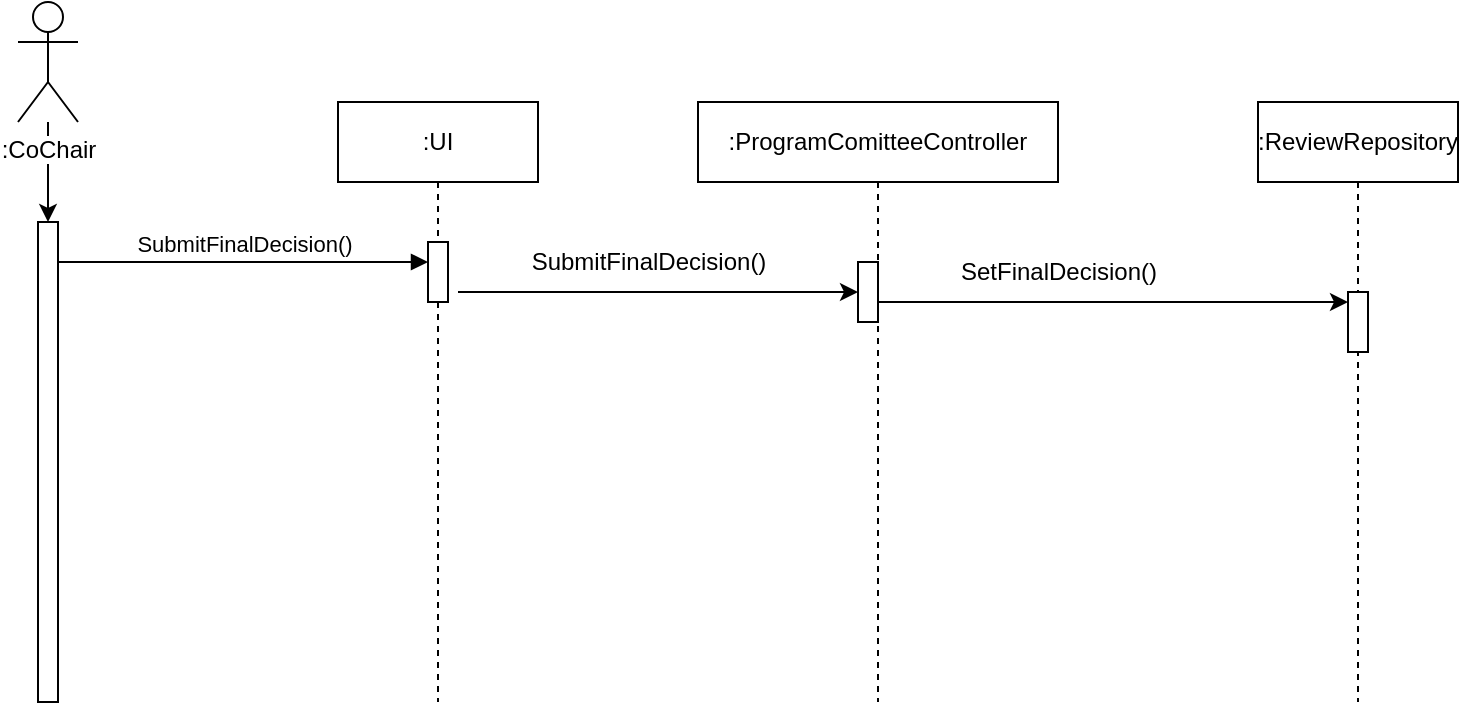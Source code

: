 <mxfile type="device" version="13.0.6" pages="2"><diagram id="13e1069c-82ec-6db2-03f1-153e76fe0fe0" name="Page-1"><mxGraphModel grid="1" dx="979" dy="555" gridSize="10" guides="1" tooltips="1" connect="1" arrows="1" fold="1" page="1" pageScale="1" pageWidth="1100" pageHeight="850" background="#ffffff" math="0" shadow="0"><root><mxCell id="0"/><mxCell id="1" parent="0"/><mxCell id="4-Ad3c2G3fqyFcL7BWo_-31" value=":ReviewRepository&lt;br&gt;" parent="1" style="shape=umlLifeline;perimeter=lifelinePerimeter;whiteSpace=wrap;html=1;container=1;collapsible=0;recursiveResize=0;outlineConnect=0;" vertex="1"><mxGeometry as="geometry" x="710" y="70" width="100" height="300"/></mxCell><mxCell id="4-Ad3c2G3fqyFcL7BWo_-27" value="" parent="4-Ad3c2G3fqyFcL7BWo_-31" style="html=1;points=[];perimeter=orthogonalPerimeter;" vertex="1"><mxGeometry as="geometry" x="45" y="95" width="10" height="30"/></mxCell><mxCell id="4-Ad3c2G3fqyFcL7BWo_-30" value=":UI" parent="1" style="shape=umlLifeline;perimeter=lifelinePerimeter;whiteSpace=wrap;html=1;container=1;collapsible=0;recursiveResize=0;outlineConnect=0;" vertex="1"><mxGeometry as="geometry" x="250" y="70" width="100" height="300"/></mxCell><mxCell id="4-Ad3c2G3fqyFcL7BWo_-6" value="" parent="4-Ad3c2G3fqyFcL7BWo_-30" style="html=1;points=[];perimeter=orthogonalPerimeter;" vertex="1"><mxGeometry as="geometry" x="45" y="70" width="10" height="30"/></mxCell><mxCell id="4-Ad3c2G3fqyFcL7BWo_-29" value="&lt;span style=&quot;white-space: nowrap&quot;&gt;:ProgramComitteeController&lt;br&gt;&lt;/span&gt;" parent="1" style="shape=umlLifeline;perimeter=lifelinePerimeter;whiteSpace=wrap;html=1;container=1;collapsible=0;recursiveResize=0;outlineConnect=0;" vertex="1"><mxGeometry as="geometry" x="430" y="70" width="180" height="300"/></mxCell><mxCell id="hBLFFy6n72AlgdVrlSla-1" value="" parent="1" style="edgeStyle=orthogonalEdgeStyle;rounded=0;orthogonalLoop=1;jettySize=auto;html=1;" edge="1" target="4-Ad3c2G3fqyFcL7BWo_-5" source="4-Ad3c2G3fqyFcL7BWo_-1"><mxGeometry as="geometry" relative="1"/></mxCell><mxCell id="4-Ad3c2G3fqyFcL7BWo_-1" value=":CoChair" parent="1" style="shape=umlActor;verticalLabelPosition=bottom;labelBackgroundColor=#ffffff;verticalAlign=top;html=1;" vertex="1"><mxGeometry as="geometry" x="90" y="20" width="30" height="60"/></mxCell><mxCell id="4-Ad3c2G3fqyFcL7BWo_-5" value="" parent="1" style="html=1;points=[];perimeter=orthogonalPerimeter;" vertex="1"><mxGeometry as="geometry" x="100" y="130" width="10" height="240"/></mxCell><mxCell id="4-Ad3c2G3fqyFcL7BWo_-9" value="" parent="1" style="edgeStyle=orthogonalEdgeStyle;rounded=0;orthogonalLoop=1;jettySize=auto;html=1;" edge="1" target="4-Ad3c2G3fqyFcL7BWo_-8"><mxGeometry as="geometry" relative="1"><Array as="points"><mxPoint x="360" y="165"/><mxPoint x="360" y="165"/></Array><mxPoint as="sourcePoint" x="310" y="165"/></mxGeometry></mxCell><mxCell id="4-Ad3c2G3fqyFcL7BWo_-28" value="" parent="1" style="edgeStyle=orthogonalEdgeStyle;rounded=0;orthogonalLoop=1;jettySize=auto;html=1;" edge="1" target="4-Ad3c2G3fqyFcL7BWo_-27" source="4-Ad3c2G3fqyFcL7BWo_-8"><mxGeometry as="geometry" relative="1"><Array as="points"><mxPoint x="560" y="170"/><mxPoint x="560" y="170"/></Array></mxGeometry></mxCell><mxCell id="4-Ad3c2G3fqyFcL7BWo_-8" value="" parent="1" style="html=1;points=[];perimeter=orthogonalPerimeter;" vertex="1"><mxGeometry as="geometry" x="510" y="150" width="10" height="30"/></mxCell><mxCell id="4-Ad3c2G3fqyFcL7BWo_-11" value="SubmitFinalDecision()" parent="1" style="text;html=1;align=center;verticalAlign=middle;resizable=0;points=[];autosize=1;" vertex="1"><mxGeometry as="geometry" x="340" y="140" width="130" height="20"/></mxCell><mxCell id="4-Ad3c2G3fqyFcL7BWo_-18" value="SubmitFinalDecision()" parent="1" style="html=1;verticalAlign=bottom;endArrow=block;" edge="1" target="4-Ad3c2G3fqyFcL7BWo_-6"><mxGeometry as="geometry" width="80" relative="1"><mxPoint as="sourcePoint" x="110" y="150"/><mxPoint as="targetPoint" x="190" y="150"/></mxGeometry></mxCell><mxCell id="4-Ad3c2G3fqyFcL7BWo_-32" value="SetFinalDecision()" parent="1" style="text;html=1;align=center;verticalAlign=middle;resizable=0;points=[];autosize=1;" vertex="1"><mxGeometry as="geometry" x="555" y="145" width="110" height="20"/></mxCell></root></mxGraphModel></diagram><diagram id="dg3SweV-XBVIAxaIB0A2" name="Page-2"><mxGraphModel dx="1221" dy="571" grid="1" gridSize="10" guides="1" tooltips="1" connect="1" arrows="1" fold="1" page="1" pageScale="1" pageWidth="1920" pageHeight="1200" math="0" shadow="0"><root><mxCell id="p4oWfd0qXZwp72eAhlnT-0"/><mxCell id="p4oWfd0qXZwp72eAhlnT-1" parent="p4oWfd0qXZwp72eAhlnT-0"/><mxCell id="p4oWfd0qXZwp72eAhlnT-2" value=":ConferenceRepository" style="shape=umlLifeline;perimeter=lifelinePerimeter;whiteSpace=wrap;html=1;container=1;collapsible=0;recursiveResize=0;outlineConnect=0;" vertex="1" parent="p4oWfd0qXZwp72eAhlnT-1"><mxGeometry x="880" y="70" width="130" height="310" as="geometry"/></mxCell><mxCell id="p4oWfd0qXZwp72eAhlnT-3" value="" style="html=1;points=[];perimeter=orthogonalPerimeter;" vertex="1" parent="p4oWfd0qXZwp72eAhlnT-2"><mxGeometry x="60" y="80" width="10" height="30" as="geometry"/></mxCell><mxCell id="p4oWfd0qXZwp72eAhlnT-4" value=":UI" style="shape=umlLifeline;perimeter=lifelinePerimeter;whiteSpace=wrap;html=1;container=1;collapsible=0;recursiveResize=0;outlineConnect=0;" vertex="1" parent="p4oWfd0qXZwp72eAhlnT-1"><mxGeometry x="250" y="70" width="100" height="310" as="geometry"/></mxCell><mxCell id="p4oWfd0qXZwp72eAhlnT-5" value="" style="html=1;points=[];perimeter=orthogonalPerimeter;" vertex="1" parent="p4oWfd0qXZwp72eAhlnT-4"><mxGeometry x="45" y="70" width="10" height="30" as="geometry"/></mxCell><mxCell id="PTqq70tBKUXQ3F6i1KKz-7" value="" style="html=1;points=[];perimeter=orthogonalPerimeter;" vertex="1" parent="p4oWfd0qXZwp72eAhlnT-4"><mxGeometry x="45" y="130" width="10" height="25" as="geometry"/></mxCell><mxCell id="mge1Io1lVk8nVzHV-m7h-14" value="" style="html=1;points=[];perimeter=orthogonalPerimeter;" vertex="1" parent="p4oWfd0qXZwp72eAhlnT-4"><mxGeometry x="45" y="200" width="10" height="30" as="geometry"/></mxCell><mxCell id="p4oWfd0qXZwp72eAhlnT-6" value="&lt;span style=&quot;white-space: nowrap&quot;&gt;:ProgramComitteeController&lt;br&gt;&lt;/span&gt;" style="shape=umlLifeline;perimeter=lifelinePerimeter;whiteSpace=wrap;html=1;container=1;collapsible=0;recursiveResize=0;outlineConnect=0;" vertex="1" parent="p4oWfd0qXZwp72eAhlnT-1"><mxGeometry x="430" y="70" width="222" height="310" as="geometry"/></mxCell><mxCell id="p4oWfd0qXZwp72eAhlnT-12" value="" style="html=1;points=[];perimeter=orthogonalPerimeter;" vertex="1" parent="p4oWfd0qXZwp72eAhlnT-6"><mxGeometry x="106" y="80" width="10" height="30" as="geometry"/></mxCell><mxCell id="mge1Io1lVk8nVzHV-m7h-0" value="" style="html=1;points=[];perimeter=orthogonalPerimeter;" vertex="1" parent="p4oWfd0qXZwp72eAhlnT-6"><mxGeometry x="106" y="140" width="10" height="40" as="geometry"/></mxCell><mxCell id="mge1Io1lVk8nVzHV-m7h-16" value="" style="html=1;points=[];perimeter=orthogonalPerimeter;" vertex="1" parent="p4oWfd0qXZwp72eAhlnT-6"><mxGeometry x="106" y="210" width="10" height="30" as="geometry"/></mxCell><mxCell id="p4oWfd0qXZwp72eAhlnT-7" value="" style="edgeStyle=orthogonalEdgeStyle;rounded=0;orthogonalLoop=1;jettySize=auto;html=1;" edge="1" parent="p4oWfd0qXZwp72eAhlnT-1" source="p4oWfd0qXZwp72eAhlnT-8" target="p4oWfd0qXZwp72eAhlnT-9"><mxGeometry relative="1" as="geometry"/></mxCell><mxCell id="p4oWfd0qXZwp72eAhlnT-8" value=":Co-Chair" style="shape=umlActor;verticalLabelPosition=bottom;labelBackgroundColor=#ffffff;verticalAlign=top;html=1;" vertex="1" parent="p4oWfd0qXZwp72eAhlnT-1"><mxGeometry x="90" y="20" width="30" height="60" as="geometry"/></mxCell><mxCell id="PTqq70tBKUXQ3F6i1KKz-8" value="" style="edgeStyle=orthogonalEdgeStyle;rounded=0;orthogonalLoop=1;jettySize=auto;html=1;" edge="1" parent="p4oWfd0qXZwp72eAhlnT-1" source="p4oWfd0qXZwp72eAhlnT-9" target="PTqq70tBKUXQ3F6i1KKz-7"><mxGeometry relative="1" as="geometry"><Array as="points"><mxPoint x="170" y="208"/><mxPoint x="170" y="208"/></Array></mxGeometry></mxCell><mxCell id="mge1Io1lVk8nVzHV-m7h-15" value="" style="edgeStyle=orthogonalEdgeStyle;rounded=0;orthogonalLoop=1;jettySize=auto;html=1;" edge="1" parent="p4oWfd0qXZwp72eAhlnT-1" source="p4oWfd0qXZwp72eAhlnT-9"><mxGeometry relative="1" as="geometry"><mxPoint x="290" y="280" as="targetPoint"/><Array as="points"><mxPoint x="280" y="280"/><mxPoint x="280" y="280"/></Array></mxGeometry></mxCell><mxCell id="p4oWfd0qXZwp72eAhlnT-9" value="" style="html=1;points=[];perimeter=orthogonalPerimeter;" vertex="1" parent="p4oWfd0qXZwp72eAhlnT-1"><mxGeometry x="100" y="130" width="10" height="240" as="geometry"/></mxCell><mxCell id="p4oWfd0qXZwp72eAhlnT-10" value="" style="edgeStyle=orthogonalEdgeStyle;rounded=0;orthogonalLoop=1;jettySize=auto;html=1;" edge="1" parent="p4oWfd0qXZwp72eAhlnT-1" target="p4oWfd0qXZwp72eAhlnT-12"><mxGeometry relative="1" as="geometry"><Array as="points"><mxPoint x="360" y="165"/><mxPoint x="360" y="165"/></Array><mxPoint x="310" y="165" as="sourcePoint"/></mxGeometry></mxCell><mxCell id="p4oWfd0qXZwp72eAhlnT-11" value="" style="edgeStyle=orthogonalEdgeStyle;rounded=0;orthogonalLoop=1;jettySize=auto;html=1;" edge="1" parent="p4oWfd0qXZwp72eAhlnT-1" source="p4oWfd0qXZwp72eAhlnT-12" target="p4oWfd0qXZwp72eAhlnT-3"><mxGeometry relative="1" as="geometry"><Array as="points"><mxPoint x="560" y="170"/><mxPoint x="560" y="170"/></Array></mxGeometry></mxCell><mxCell id="p4oWfd0qXZwp72eAhlnT-13" value="ChangeDeadline()" style="text;html=1;align=center;verticalAlign=middle;resizable=0;points=[];autosize=1;" vertex="1" parent="p4oWfd0qXZwp72eAhlnT-1"><mxGeometry x="360" y="140" width="110" height="20" as="geometry"/></mxCell><mxCell id="p4oWfd0qXZwp72eAhlnT-14" value="ChangeDeadline()" style="html=1;verticalAlign=bottom;endArrow=block;" edge="1" parent="p4oWfd0qXZwp72eAhlnT-1" target="p4oWfd0qXZwp72eAhlnT-5"><mxGeometry width="80" relative="1" as="geometry"><mxPoint x="110" y="150" as="sourcePoint"/><mxPoint x="190" y="150" as="targetPoint"/></mxGeometry></mxCell><mxCell id="p4oWfd0qXZwp72eAhlnT-15" value="SetConferenceDeadline()" style="text;html=1;align=center;verticalAlign=middle;resizable=0;points=[];autosize=1;" vertex="1" parent="p4oWfd0qXZwp72eAhlnT-1"><mxGeometry x="580" y="150" width="150" height="20" as="geometry"/></mxCell><mxCell id="PTqq70tBKUXQ3F6i1KKz-9" value="AssignPapersToReviewers()" style="text;html=1;align=center;verticalAlign=middle;resizable=0;points=[];autosize=1;" vertex="1" parent="p4oWfd0qXZwp72eAhlnT-1"><mxGeometry x="110" y="180" width="170" height="20" as="geometry"/></mxCell><mxCell id="mge1Io1lVk8nVzHV-m7h-1" value="" style="edgeStyle=orthogonalEdgeStyle;rounded=0;orthogonalLoop=1;jettySize=auto;html=1;" edge="1" parent="p4oWfd0qXZwp72eAhlnT-1" source="PTqq70tBKUXQ3F6i1KKz-7" target="mge1Io1lVk8nVzHV-m7h-0"><mxGeometry relative="1" as="geometry"><Array as="points"><mxPoint x="410" y="223"/><mxPoint x="410" y="223"/></Array></mxGeometry></mxCell><mxCell id="mge1Io1lVk8nVzHV-m7h-2" value="AssignPapersToReviewers()" style="text;html=1;" vertex="1" parent="p4oWfd0qXZwp72eAhlnT-1"><mxGeometry x="340" y="200" width="180" height="30" as="geometry"/></mxCell><mxCell id="mge1Io1lVk8nVzHV-m7h-4" value="" style="edgeStyle=orthogonalEdgeStyle;rounded=0;orthogonalLoop=1;jettySize=auto;html=1;entryX=-0.171;entryY=0.412;entryDx=0;entryDy=0;entryPerimeter=0;" edge="1" parent="p4oWfd0qXZwp72eAhlnT-1" source="mge1Io1lVk8nVzHV-m7h-0" target="mge1Io1lVk8nVzHV-m7h-8"><mxGeometry relative="1" as="geometry"><mxPoint x="910" y="220" as="targetPoint"/><Array as="points"><mxPoint x="820" y="240"/><mxPoint x="820" y="240"/></Array></mxGeometry></mxCell><mxCell id="mge1Io1lVk8nVzHV-m7h-5" value="AssignPapers()" style="text;html=1;align=center;verticalAlign=middle;resizable=0;points=[];autosize=1;" vertex="1" parent="p4oWfd0qXZwp72eAhlnT-1"><mxGeometry x="605" y="215" width="100" height="20" as="geometry"/></mxCell><mxCell id="mge1Io1lVk8nVzHV-m7h-6" value=":ReviewRepository" style="shape=umlLifeline;perimeter=lifelinePerimeter;whiteSpace=wrap;html=1;container=1;collapsible=0;recursiveResize=0;outlineConnect=0;" vertex="1" parent="p4oWfd0qXZwp72eAhlnT-1"><mxGeometry x="1030" y="70" width="130" height="310" as="geometry"/></mxCell><mxCell id="mge1Io1lVk8nVzHV-m7h-8" value="" style="html=1;points=[];perimeter=orthogonalPerimeter;" vertex="1" parent="mge1Io1lVk8nVzHV-m7h-6"><mxGeometry x="60" y="155" width="10" height="35" as="geometry"/></mxCell><mxCell id="mge1Io1lVk8nVzHV-m7h-17" value="" style="edgeStyle=orthogonalEdgeStyle;rounded=0;orthogonalLoop=1;jettySize=auto;html=1;" edge="1" parent="p4oWfd0qXZwp72eAhlnT-1" source="mge1Io1lVk8nVzHV-m7h-14" target="mge1Io1lVk8nVzHV-m7h-16"><mxGeometry relative="1" as="geometry"><Array as="points"><mxPoint x="340" y="290"/><mxPoint x="340" y="290"/></Array></mxGeometry></mxCell><mxCell id="mge1Io1lVk8nVzHV-m7h-18" value="RequestPaperDiscussion()" style="text;html=1;align=center;verticalAlign=middle;resizable=0;points=[];autosize=1;" vertex="1" parent="p4oWfd0qXZwp72eAhlnT-1"><mxGeometry x="120" y="260" width="160" height="20" as="geometry"/></mxCell><mxCell id="mge1Io1lVk8nVzHV-m7h-19" value="RequestPaperDiscussion()" style="text;html=1;align=center;verticalAlign=middle;resizable=0;points=[];autosize=1;" vertex="1" parent="p4oWfd0qXZwp72eAhlnT-1"><mxGeometry x="340" y="270" width="160" height="20" as="geometry"/></mxCell><mxCell id="mge1Io1lVk8nVzHV-m7h-27" value=":ReviewController" style="shape=umlLifeline;perimeter=lifelinePerimeter;whiteSpace=wrap;html=1;container=1;collapsible=0;recursiveResize=0;outlineConnect=0;" vertex="1" parent="p4oWfd0qXZwp72eAhlnT-1"><mxGeometry x="695" y="70" width="169" height="310" as="geometry"/></mxCell><mxCell id="kjth-Y7TwNbE0vb_L8aX-1" value="" style="edgeStyle=orthogonalEdgeStyle;rounded=0;orthogonalLoop=1;jettySize=auto;html=1;" edge="1" parent="p4oWfd0qXZwp72eAhlnT-1" source="mge1Io1lVk8nVzHV-m7h-16" target="kjth-Y7TwNbE0vb_L8aX-0"><mxGeometry relative="1" as="geometry"><Array as="points"><mxPoint x="890" y="300"/><mxPoint x="890" y="300"/></Array></mxGeometry></mxCell><mxCell id="FiJy0LQJmpNVhon0XMIN-2" value=":PaperRepository" style="shape=umlLifeline;perimeter=lifelinePerimeter;whiteSpace=wrap;html=1;container=1;collapsible=0;recursiveResize=0;outlineConnect=0;" vertex="1" parent="p4oWfd0qXZwp72eAhlnT-1"><mxGeometry x="1180" y="70" width="130" height="310" as="geometry"/></mxCell><mxCell id="kjth-Y7TwNbE0vb_L8aX-0" value="" style="html=1;points=[];perimeter=orthogonalPerimeter;" vertex="1" parent="FiJy0LQJmpNVhon0XMIN-2"><mxGeometry x="60" y="215" width="10" height="35" as="geometry"/></mxCell><mxCell id="FiJy0LQJmpNVhon0XMIN-4" value="SetConflicting()" style="text;html=1;align=center;verticalAlign=middle;resizable=0;points=[];autosize=1;" vertex="1" parent="p4oWfd0qXZwp72eAhlnT-1"><mxGeometry x="605" y="280" width="100" height="20" as="geometry"/></mxCell></root></mxGraphModel></diagram></mxfile>